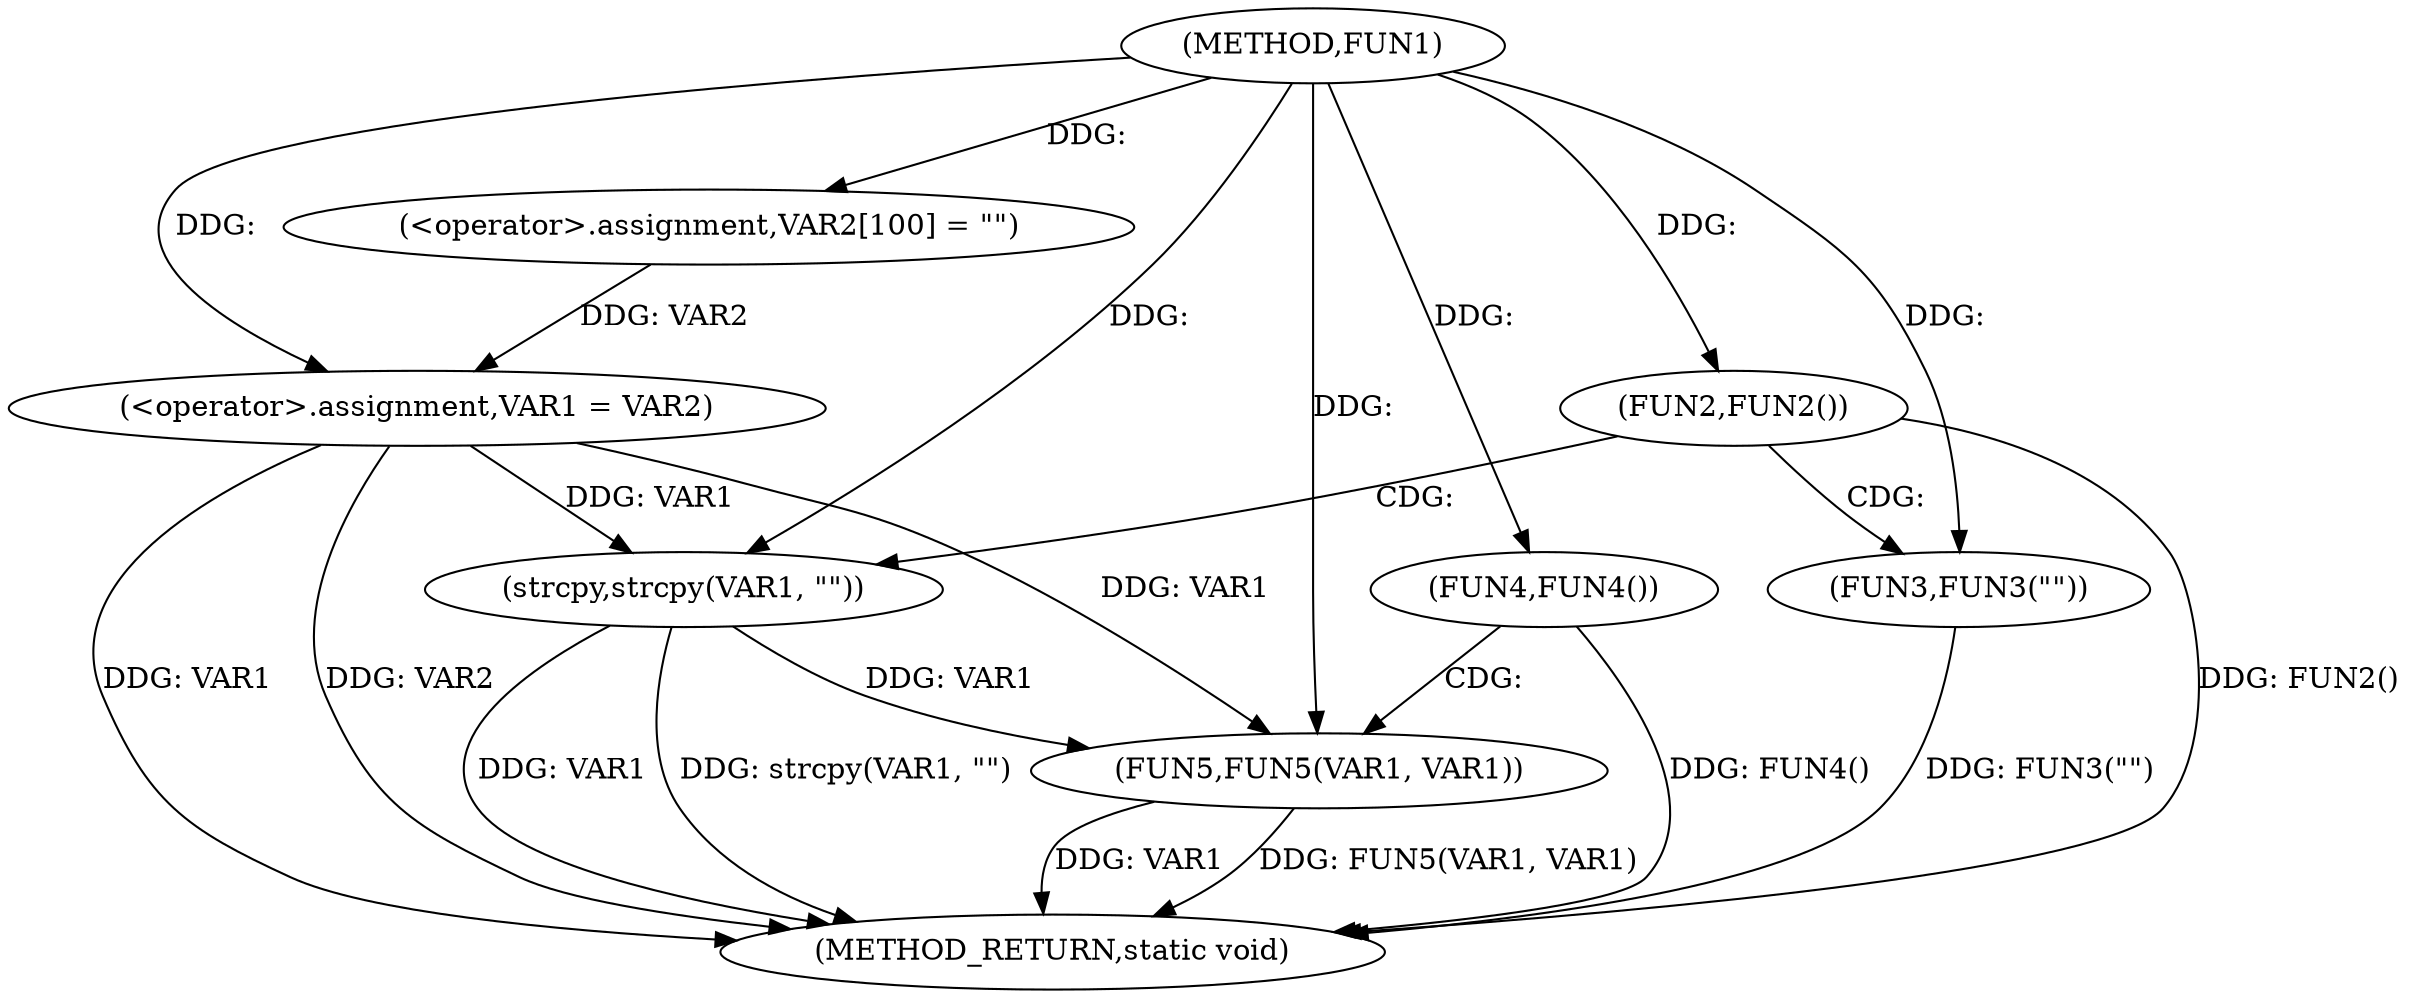 digraph FUN1 {  
"1000100" [label = "(METHOD,FUN1)" ]
"1000126" [label = "(METHOD_RETURN,static void)" ]
"1000104" [label = "(<operator>.assignment,VAR2[100] = \"\")" ]
"1000107" [label = "(<operator>.assignment,VAR1 = VAR2)" ]
"1000111" [label = "(FUN2,FUN2())" ]
"1000113" [label = "(FUN3,FUN3(\"\"))" ]
"1000117" [label = "(strcpy,strcpy(VAR1, \"\"))" ]
"1000121" [label = "(FUN4,FUN4())" ]
"1000123" [label = "(FUN5,FUN5(VAR1, VAR1))" ]
  "1000117" -> "1000126"  [ label = "DDG: strcpy(VAR1, \"\")"] 
  "1000123" -> "1000126"  [ label = "DDG: VAR1"] 
  "1000107" -> "1000126"  [ label = "DDG: VAR1"] 
  "1000123" -> "1000126"  [ label = "DDG: FUN5(VAR1, VAR1)"] 
  "1000121" -> "1000126"  [ label = "DDG: FUN4()"] 
  "1000117" -> "1000126"  [ label = "DDG: VAR1"] 
  "1000113" -> "1000126"  [ label = "DDG: FUN3(\"\")"] 
  "1000111" -> "1000126"  [ label = "DDG: FUN2()"] 
  "1000107" -> "1000126"  [ label = "DDG: VAR2"] 
  "1000100" -> "1000104"  [ label = "DDG: "] 
  "1000104" -> "1000107"  [ label = "DDG: VAR2"] 
  "1000100" -> "1000107"  [ label = "DDG: "] 
  "1000100" -> "1000111"  [ label = "DDG: "] 
  "1000100" -> "1000113"  [ label = "DDG: "] 
  "1000107" -> "1000117"  [ label = "DDG: VAR1"] 
  "1000100" -> "1000117"  [ label = "DDG: "] 
  "1000100" -> "1000121"  [ label = "DDG: "] 
  "1000107" -> "1000123"  [ label = "DDG: VAR1"] 
  "1000117" -> "1000123"  [ label = "DDG: VAR1"] 
  "1000100" -> "1000123"  [ label = "DDG: "] 
  "1000111" -> "1000117"  [ label = "CDG: "] 
  "1000111" -> "1000113"  [ label = "CDG: "] 
  "1000121" -> "1000123"  [ label = "CDG: "] 
}
